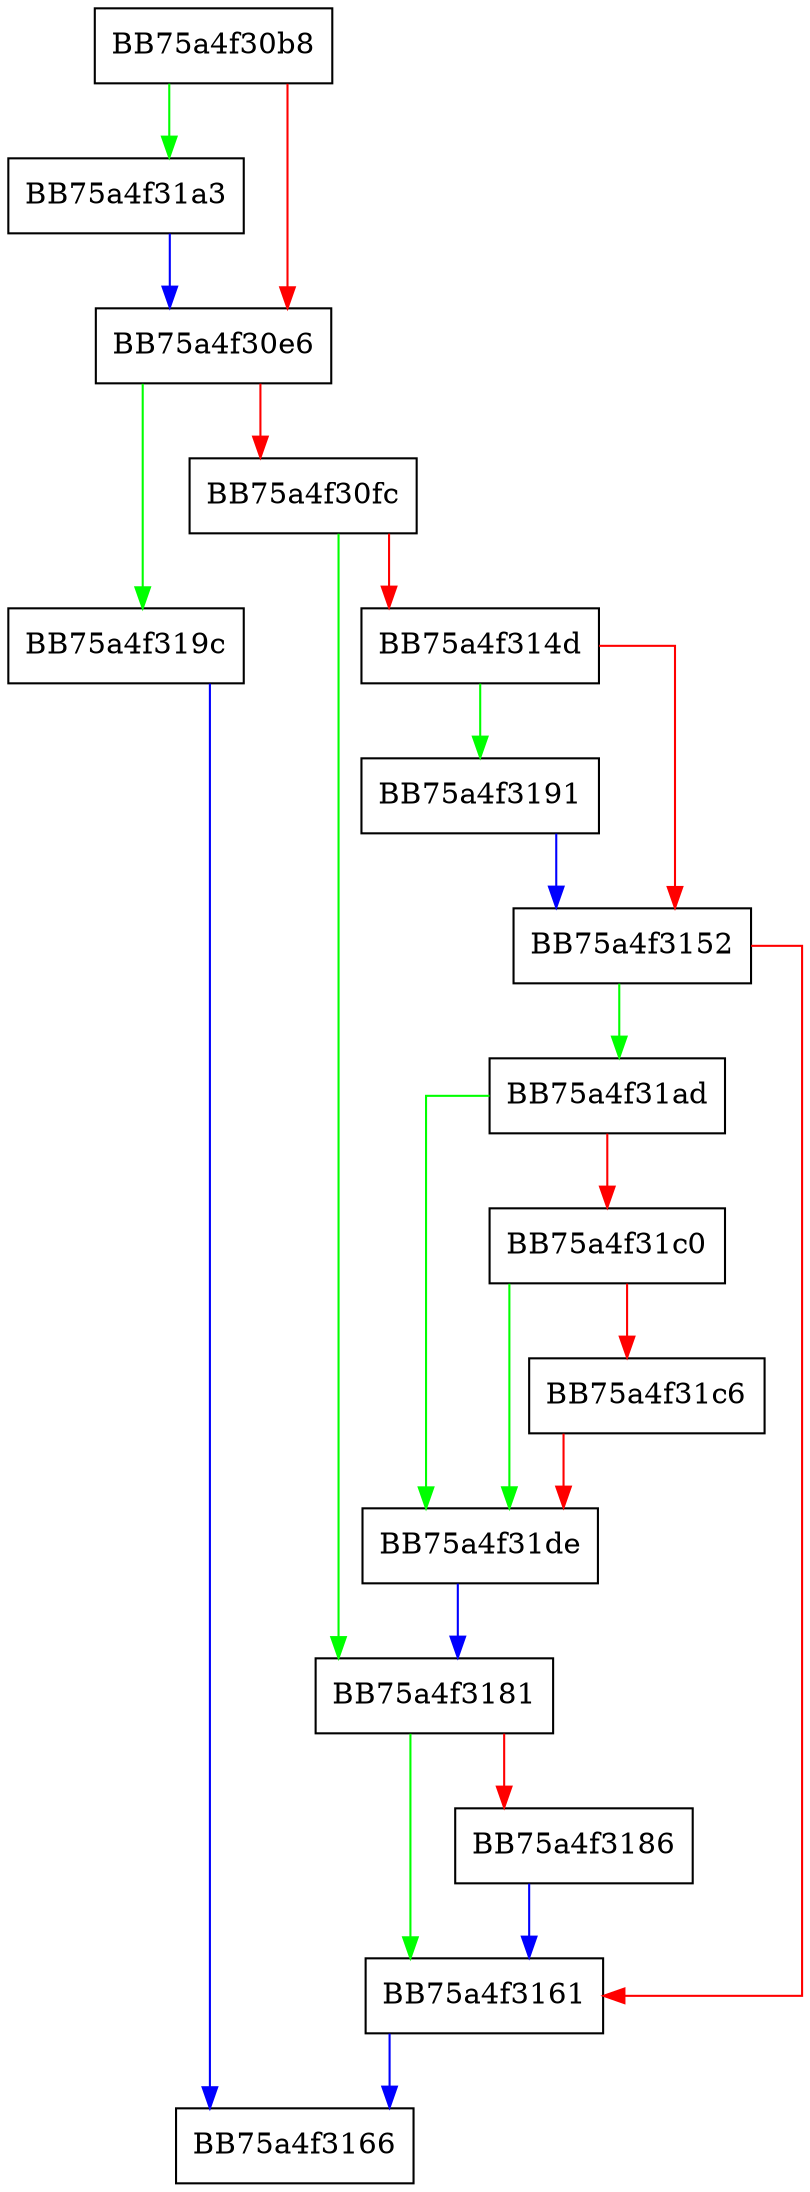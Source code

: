 digraph CreateInstance {
  node [shape="box"];
  graph [splines=ortho];
  BB75a4f30b8 -> BB75a4f31a3 [color="green"];
  BB75a4f30b8 -> BB75a4f30e6 [color="red"];
  BB75a4f30e6 -> BB75a4f319c [color="green"];
  BB75a4f30e6 -> BB75a4f30fc [color="red"];
  BB75a4f30fc -> BB75a4f3181 [color="green"];
  BB75a4f30fc -> BB75a4f314d [color="red"];
  BB75a4f314d -> BB75a4f3191 [color="green"];
  BB75a4f314d -> BB75a4f3152 [color="red"];
  BB75a4f3152 -> BB75a4f31ad [color="green"];
  BB75a4f3152 -> BB75a4f3161 [color="red"];
  BB75a4f3161 -> BB75a4f3166 [color="blue"];
  BB75a4f3181 -> BB75a4f3161 [color="green"];
  BB75a4f3181 -> BB75a4f3186 [color="red"];
  BB75a4f3186 -> BB75a4f3161 [color="blue"];
  BB75a4f3191 -> BB75a4f3152 [color="blue"];
  BB75a4f319c -> BB75a4f3166 [color="blue"];
  BB75a4f31a3 -> BB75a4f30e6 [color="blue"];
  BB75a4f31ad -> BB75a4f31de [color="green"];
  BB75a4f31ad -> BB75a4f31c0 [color="red"];
  BB75a4f31c0 -> BB75a4f31de [color="green"];
  BB75a4f31c0 -> BB75a4f31c6 [color="red"];
  BB75a4f31c6 -> BB75a4f31de [color="red"];
  BB75a4f31de -> BB75a4f3181 [color="blue"];
}
